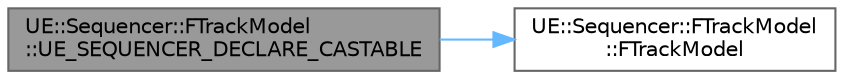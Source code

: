 digraph "UE::Sequencer::FTrackModel::UE_SEQUENCER_DECLARE_CASTABLE"
{
 // INTERACTIVE_SVG=YES
 // LATEX_PDF_SIZE
  bgcolor="transparent";
  edge [fontname=Helvetica,fontsize=10,labelfontname=Helvetica,labelfontsize=10];
  node [fontname=Helvetica,fontsize=10,shape=box,height=0.2,width=0.4];
  rankdir="LR";
  Node1 [id="Node000001",label="UE::Sequencer::FTrackModel\l::UE_SEQUENCER_DECLARE_CASTABLE",height=0.2,width=0.4,color="gray40", fillcolor="grey60", style="filled", fontcolor="black",tooltip=" "];
  Node1 -> Node2 [id="edge1_Node000001_Node000002",color="steelblue1",style="solid",tooltip=" "];
  Node2 [id="Node000002",label="UE::Sequencer::FTrackModel\l::FTrackModel",height=0.2,width=0.4,color="grey40", fillcolor="white", style="filled",URL="$d4/dde/classUE_1_1Sequencer_1_1FTrackModel.html#a1c1303e3c0527276a4ed8aae388f187b",tooltip=" "];
}
